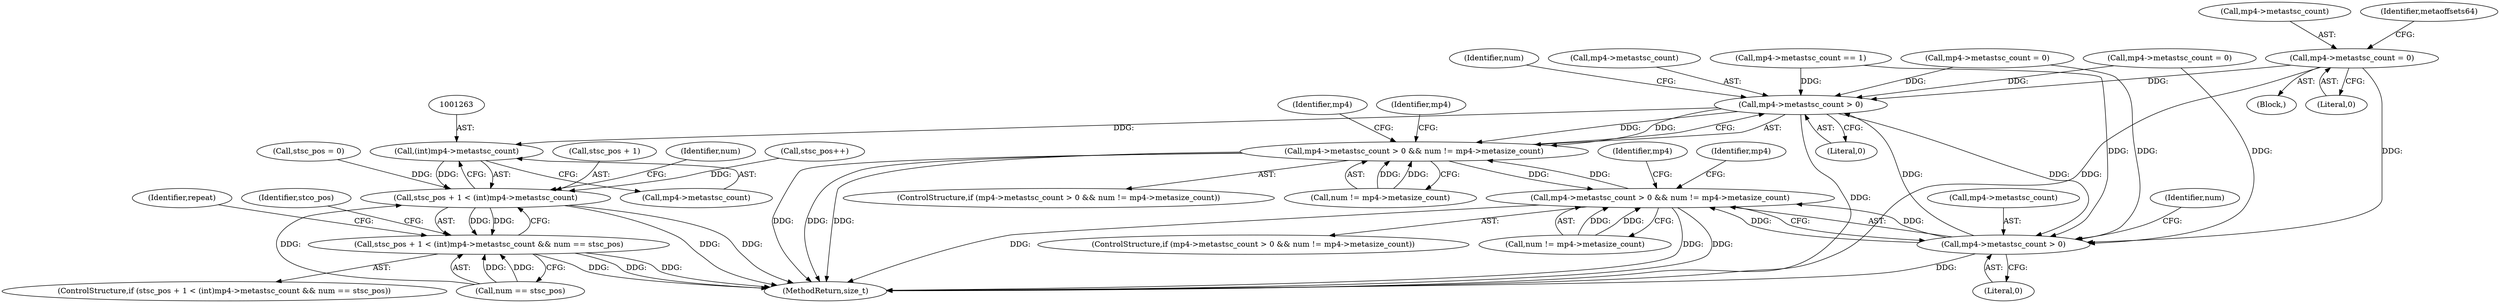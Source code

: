 digraph "0_gpmf-parser_341f12cd5b97ab419e53853ca00176457c9f1681_5@pointer" {
"1001702" [label="(Call,mp4->metastsc_count = 0)"];
"1001135" [label="(Call,mp4->metastsc_count > 0)"];
"1001134" [label="(Call,mp4->metastsc_count > 0 && num != mp4->metasize_count)"];
"1001504" [label="(Call,mp4->metastsc_count > 0 && num != mp4->metasize_count)"];
"1001262" [label="(Call,(int)mp4->metastsc_count)"];
"1001258" [label="(Call,stsc_pos + 1 < (int)mp4->metastsc_count)"];
"1001257" [label="(Call,stsc_pos + 1 < (int)mp4->metastsc_count && num == stsc_pos)"];
"1001505" [label="(Call,mp4->metastsc_count > 0)"];
"1001504" [label="(Call,mp4->metastsc_count > 0 && num != mp4->metasize_count)"];
"1001346" [label="(Call,mp4->metastsc_count = 0)"];
"1000890" [label="(Call,mp4->metastsc_count = 0)"];
"1001140" [label="(Call,num != mp4->metasize_count)"];
"1001273" [label="(Call,stsc_pos++)"];
"1001141" [label="(Identifier,num)"];
"1001510" [label="(Call,num != mp4->metasize_count)"];
"1001288" [label="(Identifier,repeat)"];
"1001505" [label="(Call,mp4->metastsc_count > 0)"];
"1001257" [label="(Call,stsc_pos + 1 < (int)mp4->metastsc_count && num == stsc_pos)"];
"1001267" [label="(Call,num == stsc_pos)"];
"1001135" [label="(Call,mp4->metastsc_count > 0)"];
"1001703" [label="(Call,mp4->metastsc_count)"];
"1001503" [label="(ControlStructure,if (mp4->metastsc_count > 0 && num != mp4->metasize_count))"];
"1001702" [label="(Call,mp4->metastsc_count = 0)"];
"1001139" [label="(Literal,0)"];
"1001272" [label="(Identifier,stco_pos)"];
"1001136" [label="(Call,mp4->metastsc_count)"];
"1001509" [label="(Literal,0)"];
"1001264" [label="(Call,mp4->metastsc_count)"];
"1001256" [label="(ControlStructure,if (stsc_pos + 1 < (int)mp4->metastsc_count && num == stsc_pos))"];
"1001262" [label="(Call,(int)mp4->metastsc_count)"];
"1001134" [label="(Call,mp4->metastsc_count > 0 && num != mp4->metasize_count)"];
"1001562" [label="(Block,)"];
"1001357" [label="(Identifier,mp4)"];
"1001518" [label="(Identifier,mp4)"];
"1001148" [label="(Identifier,mp4)"];
"1001992" [label="(MethodReturn,size_t)"];
"1001706" [label="(Literal,0)"];
"1000862" [label="(Call,mp4->metastsc_count == 1)"];
"1001198" [label="(Call,stsc_pos = 0)"];
"1001506" [label="(Call,mp4->metastsc_count)"];
"1001511" [label="(Identifier,num)"];
"1001259" [label="(Call,stsc_pos + 1)"];
"1001708" [label="(Identifier,metaoffsets64)"];
"1001713" [label="(Identifier,mp4)"];
"1001258" [label="(Call,stsc_pos + 1 < (int)mp4->metastsc_count)"];
"1001268" [label="(Identifier,num)"];
"1001133" [label="(ControlStructure,if (mp4->metastsc_count > 0 && num != mp4->metasize_count))"];
"1001702" -> "1001562"  [label="AST: "];
"1001702" -> "1001706"  [label="CFG: "];
"1001703" -> "1001702"  [label="AST: "];
"1001706" -> "1001702"  [label="AST: "];
"1001708" -> "1001702"  [label="CFG: "];
"1001702" -> "1001992"  [label="DDG: "];
"1001702" -> "1001135"  [label="DDG: "];
"1001702" -> "1001505"  [label="DDG: "];
"1001135" -> "1001134"  [label="AST: "];
"1001135" -> "1001139"  [label="CFG: "];
"1001136" -> "1001135"  [label="AST: "];
"1001139" -> "1001135"  [label="AST: "];
"1001141" -> "1001135"  [label="CFG: "];
"1001134" -> "1001135"  [label="CFG: "];
"1001135" -> "1001992"  [label="DDG: "];
"1001135" -> "1001134"  [label="DDG: "];
"1001135" -> "1001134"  [label="DDG: "];
"1000890" -> "1001135"  [label="DDG: "];
"1001505" -> "1001135"  [label="DDG: "];
"1001346" -> "1001135"  [label="DDG: "];
"1000862" -> "1001135"  [label="DDG: "];
"1001135" -> "1001262"  [label="DDG: "];
"1001135" -> "1001505"  [label="DDG: "];
"1001134" -> "1001133"  [label="AST: "];
"1001134" -> "1001140"  [label="CFG: "];
"1001140" -> "1001134"  [label="AST: "];
"1001148" -> "1001134"  [label="CFG: "];
"1001357" -> "1001134"  [label="CFG: "];
"1001134" -> "1001992"  [label="DDG: "];
"1001134" -> "1001992"  [label="DDG: "];
"1001134" -> "1001992"  [label="DDG: "];
"1001504" -> "1001134"  [label="DDG: "];
"1001140" -> "1001134"  [label="DDG: "];
"1001140" -> "1001134"  [label="DDG: "];
"1001134" -> "1001504"  [label="DDG: "];
"1001504" -> "1001503"  [label="AST: "];
"1001504" -> "1001505"  [label="CFG: "];
"1001504" -> "1001510"  [label="CFG: "];
"1001505" -> "1001504"  [label="AST: "];
"1001510" -> "1001504"  [label="AST: "];
"1001518" -> "1001504"  [label="CFG: "];
"1001713" -> "1001504"  [label="CFG: "];
"1001504" -> "1001992"  [label="DDG: "];
"1001504" -> "1001992"  [label="DDG: "];
"1001504" -> "1001992"  [label="DDG: "];
"1001505" -> "1001504"  [label="DDG: "];
"1001505" -> "1001504"  [label="DDG: "];
"1001510" -> "1001504"  [label="DDG: "];
"1001510" -> "1001504"  [label="DDG: "];
"1001262" -> "1001258"  [label="AST: "];
"1001262" -> "1001264"  [label="CFG: "];
"1001263" -> "1001262"  [label="AST: "];
"1001264" -> "1001262"  [label="AST: "];
"1001258" -> "1001262"  [label="CFG: "];
"1001262" -> "1001258"  [label="DDG: "];
"1001258" -> "1001257"  [label="AST: "];
"1001259" -> "1001258"  [label="AST: "];
"1001268" -> "1001258"  [label="CFG: "];
"1001257" -> "1001258"  [label="CFG: "];
"1001258" -> "1001992"  [label="DDG: "];
"1001258" -> "1001992"  [label="DDG: "];
"1001258" -> "1001257"  [label="DDG: "];
"1001258" -> "1001257"  [label="DDG: "];
"1001198" -> "1001258"  [label="DDG: "];
"1001267" -> "1001258"  [label="DDG: "];
"1001273" -> "1001258"  [label="DDG: "];
"1001257" -> "1001256"  [label="AST: "];
"1001257" -> "1001267"  [label="CFG: "];
"1001267" -> "1001257"  [label="AST: "];
"1001272" -> "1001257"  [label="CFG: "];
"1001288" -> "1001257"  [label="CFG: "];
"1001257" -> "1001992"  [label="DDG: "];
"1001257" -> "1001992"  [label="DDG: "];
"1001257" -> "1001992"  [label="DDG: "];
"1001267" -> "1001257"  [label="DDG: "];
"1001267" -> "1001257"  [label="DDG: "];
"1001505" -> "1001509"  [label="CFG: "];
"1001506" -> "1001505"  [label="AST: "];
"1001509" -> "1001505"  [label="AST: "];
"1001511" -> "1001505"  [label="CFG: "];
"1001505" -> "1001992"  [label="DDG: "];
"1000890" -> "1001505"  [label="DDG: "];
"1001346" -> "1001505"  [label="DDG: "];
"1000862" -> "1001505"  [label="DDG: "];
}
